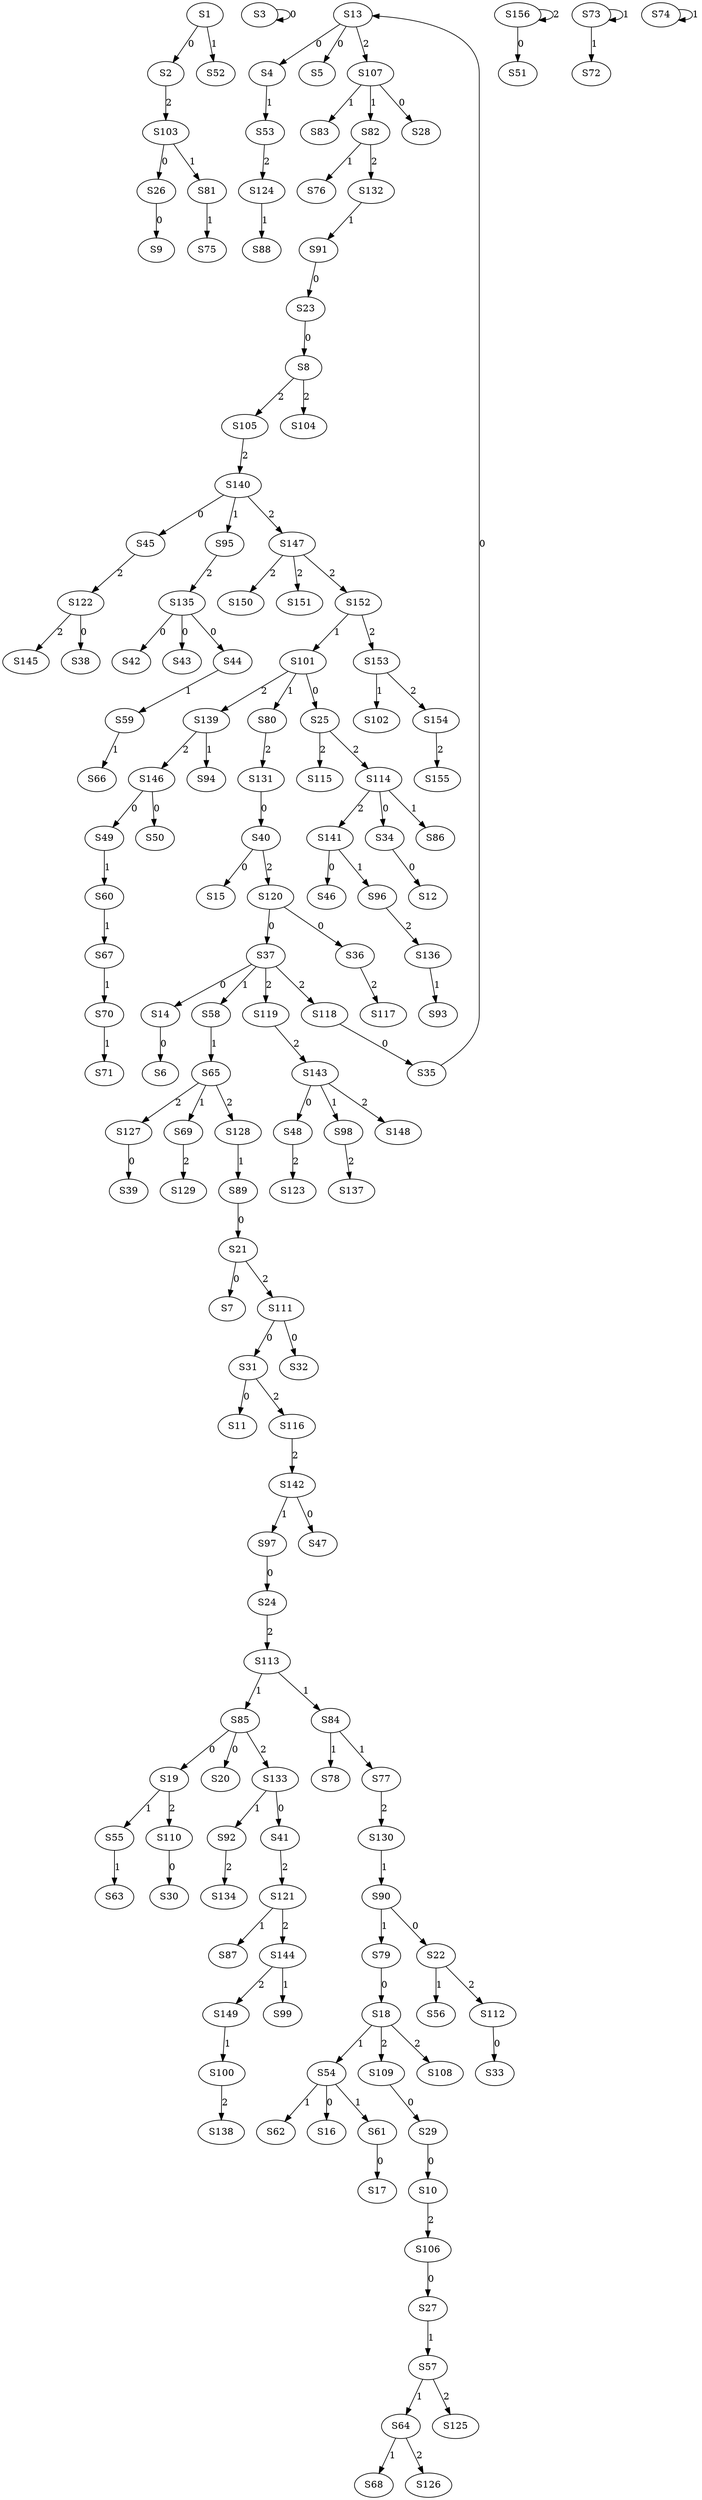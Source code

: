strict digraph {
	S1 -> S2 [ label = 0 ];
	S3 -> S3 [ label = 0 ];
	S13 -> S4 [ label = 0 ];
	S13 -> S5 [ label = 0 ];
	S14 -> S6 [ label = 0 ];
	S21 -> S7 [ label = 0 ];
	S23 -> S8 [ label = 0 ];
	S26 -> S9 [ label = 0 ];
	S29 -> S10 [ label = 0 ];
	S31 -> S11 [ label = 0 ];
	S34 -> S12 [ label = 0 ];
	S35 -> S13 [ label = 0 ];
	S37 -> S14 [ label = 0 ];
	S40 -> S15 [ label = 0 ];
	S54 -> S16 [ label = 0 ];
	S61 -> S17 [ label = 0 ];
	S79 -> S18 [ label = 0 ];
	S85 -> S19 [ label = 0 ];
	S85 -> S20 [ label = 0 ];
	S89 -> S21 [ label = 0 ];
	S90 -> S22 [ label = 0 ];
	S91 -> S23 [ label = 0 ];
	S97 -> S24 [ label = 0 ];
	S101 -> S25 [ label = 0 ];
	S103 -> S26 [ label = 0 ];
	S106 -> S27 [ label = 0 ];
	S107 -> S28 [ label = 0 ];
	S109 -> S29 [ label = 0 ];
	S110 -> S30 [ label = 0 ];
	S111 -> S31 [ label = 0 ];
	S111 -> S32 [ label = 0 ];
	S112 -> S33 [ label = 0 ];
	S114 -> S34 [ label = 0 ];
	S118 -> S35 [ label = 0 ];
	S120 -> S36 [ label = 0 ];
	S120 -> S37 [ label = 0 ];
	S122 -> S38 [ label = 0 ];
	S127 -> S39 [ label = 0 ];
	S131 -> S40 [ label = 0 ];
	S133 -> S41 [ label = 0 ];
	S135 -> S42 [ label = 0 ];
	S135 -> S43 [ label = 0 ];
	S135 -> S44 [ label = 0 ];
	S140 -> S45 [ label = 0 ];
	S141 -> S46 [ label = 0 ];
	S142 -> S47 [ label = 0 ];
	S143 -> S48 [ label = 0 ];
	S146 -> S49 [ label = 0 ];
	S146 -> S50 [ label = 0 ];
	S156 -> S51 [ label = 0 ];
	S1 -> S52 [ label = 1 ];
	S4 -> S53 [ label = 1 ];
	S18 -> S54 [ label = 1 ];
	S19 -> S55 [ label = 1 ];
	S22 -> S56 [ label = 1 ];
	S27 -> S57 [ label = 1 ];
	S37 -> S58 [ label = 1 ];
	S44 -> S59 [ label = 1 ];
	S49 -> S60 [ label = 1 ];
	S54 -> S61 [ label = 1 ];
	S54 -> S62 [ label = 1 ];
	S55 -> S63 [ label = 1 ];
	S57 -> S64 [ label = 1 ];
	S58 -> S65 [ label = 1 ];
	S59 -> S66 [ label = 1 ];
	S60 -> S67 [ label = 1 ];
	S64 -> S68 [ label = 1 ];
	S65 -> S69 [ label = 1 ];
	S67 -> S70 [ label = 1 ];
	S70 -> S71 [ label = 1 ];
	S73 -> S72 [ label = 1 ];
	S73 -> S73 [ label = 1 ];
	S74 -> S74 [ label = 1 ];
	S81 -> S75 [ label = 1 ];
	S82 -> S76 [ label = 1 ];
	S84 -> S77 [ label = 1 ];
	S84 -> S78 [ label = 1 ];
	S90 -> S79 [ label = 1 ];
	S101 -> S80 [ label = 1 ];
	S103 -> S81 [ label = 1 ];
	S107 -> S82 [ label = 1 ];
	S107 -> S83 [ label = 1 ];
	S113 -> S84 [ label = 1 ];
	S113 -> S85 [ label = 1 ];
	S114 -> S86 [ label = 1 ];
	S121 -> S87 [ label = 1 ];
	S124 -> S88 [ label = 1 ];
	S128 -> S89 [ label = 1 ];
	S130 -> S90 [ label = 1 ];
	S132 -> S91 [ label = 1 ];
	S133 -> S92 [ label = 1 ];
	S136 -> S93 [ label = 1 ];
	S139 -> S94 [ label = 1 ];
	S140 -> S95 [ label = 1 ];
	S141 -> S96 [ label = 1 ];
	S142 -> S97 [ label = 1 ];
	S143 -> S98 [ label = 1 ];
	S144 -> S99 [ label = 1 ];
	S149 -> S100 [ label = 1 ];
	S152 -> S101 [ label = 1 ];
	S153 -> S102 [ label = 1 ];
	S2 -> S103 [ label = 2 ];
	S8 -> S104 [ label = 2 ];
	S8 -> S105 [ label = 2 ];
	S10 -> S106 [ label = 2 ];
	S13 -> S107 [ label = 2 ];
	S18 -> S108 [ label = 2 ];
	S18 -> S109 [ label = 2 ];
	S19 -> S110 [ label = 2 ];
	S21 -> S111 [ label = 2 ];
	S22 -> S112 [ label = 2 ];
	S24 -> S113 [ label = 2 ];
	S25 -> S114 [ label = 2 ];
	S25 -> S115 [ label = 2 ];
	S31 -> S116 [ label = 2 ];
	S36 -> S117 [ label = 2 ];
	S37 -> S118 [ label = 2 ];
	S37 -> S119 [ label = 2 ];
	S40 -> S120 [ label = 2 ];
	S41 -> S121 [ label = 2 ];
	S45 -> S122 [ label = 2 ];
	S48 -> S123 [ label = 2 ];
	S53 -> S124 [ label = 2 ];
	S57 -> S125 [ label = 2 ];
	S64 -> S126 [ label = 2 ];
	S65 -> S127 [ label = 2 ];
	S65 -> S128 [ label = 2 ];
	S69 -> S129 [ label = 2 ];
	S77 -> S130 [ label = 2 ];
	S80 -> S131 [ label = 2 ];
	S82 -> S132 [ label = 2 ];
	S85 -> S133 [ label = 2 ];
	S92 -> S134 [ label = 2 ];
	S95 -> S135 [ label = 2 ];
	S96 -> S136 [ label = 2 ];
	S98 -> S137 [ label = 2 ];
	S100 -> S138 [ label = 2 ];
	S101 -> S139 [ label = 2 ];
	S105 -> S140 [ label = 2 ];
	S114 -> S141 [ label = 2 ];
	S116 -> S142 [ label = 2 ];
	S119 -> S143 [ label = 2 ];
	S121 -> S144 [ label = 2 ];
	S122 -> S145 [ label = 2 ];
	S139 -> S146 [ label = 2 ];
	S140 -> S147 [ label = 2 ];
	S143 -> S148 [ label = 2 ];
	S144 -> S149 [ label = 2 ];
	S147 -> S150 [ label = 2 ];
	S147 -> S151 [ label = 2 ];
	S147 -> S152 [ label = 2 ];
	S152 -> S153 [ label = 2 ];
	S153 -> S154 [ label = 2 ];
	S154 -> S155 [ label = 2 ];
	S156 -> S156 [ label = 2 ];
}